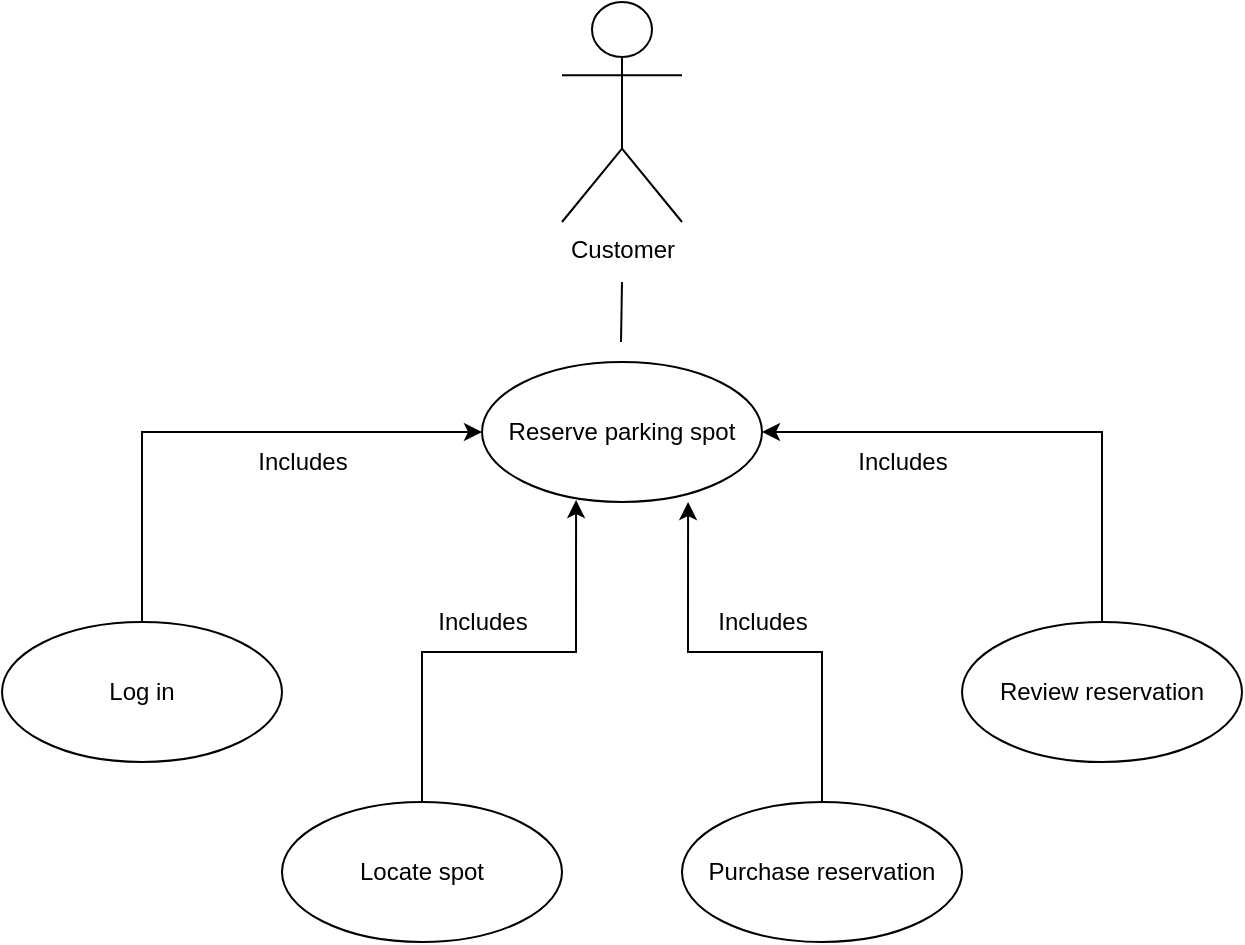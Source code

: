 <mxfile version="14.3.0" type="github">
  <diagram id="Rnuk8DPCOvYCJsGH0qAO" name="Page-1">
    <mxGraphModel dx="868" dy="482" grid="1" gridSize="10" guides="1" tooltips="1" connect="1" arrows="1" fold="1" page="1" pageScale="1" pageWidth="850" pageHeight="1100" math="0" shadow="0">
      <root>
        <mxCell id="0" />
        <mxCell id="1" parent="0" />
        <mxCell id="6Vmt0i7vHrysUuyEGdad-1" value="Customer" style="shape=umlActor;verticalLabelPosition=bottom;verticalAlign=top;html=1;" vertex="1" parent="1">
          <mxGeometry x="370" y="40" width="60" height="110" as="geometry" />
        </mxCell>
        <mxCell id="6Vmt0i7vHrysUuyEGdad-2" value="Reserve parking spot" style="ellipse;whiteSpace=wrap;html=1;" vertex="1" parent="1">
          <mxGeometry x="330" y="220" width="140" height="70" as="geometry" />
        </mxCell>
        <mxCell id="6Vmt0i7vHrysUuyEGdad-18" style="edgeStyle=orthogonalEdgeStyle;rounded=0;orthogonalLoop=1;jettySize=auto;html=1;exitX=0.5;exitY=0;exitDx=0;exitDy=0;entryX=0.336;entryY=0.986;entryDx=0;entryDy=0;entryPerimeter=0;" edge="1" parent="1" source="6Vmt0i7vHrysUuyEGdad-3" target="6Vmt0i7vHrysUuyEGdad-2">
          <mxGeometry relative="1" as="geometry" />
        </mxCell>
        <mxCell id="6Vmt0i7vHrysUuyEGdad-3" value="Locate spot" style="ellipse;whiteSpace=wrap;html=1;" vertex="1" parent="1">
          <mxGeometry x="230" y="440" width="140" height="70" as="geometry" />
        </mxCell>
        <mxCell id="6Vmt0i7vHrysUuyEGdad-17" style="edgeStyle=orthogonalEdgeStyle;rounded=0;orthogonalLoop=1;jettySize=auto;html=1;exitX=0.5;exitY=0;exitDx=0;exitDy=0;entryX=0.736;entryY=1;entryDx=0;entryDy=0;entryPerimeter=0;" edge="1" parent="1" source="6Vmt0i7vHrysUuyEGdad-4" target="6Vmt0i7vHrysUuyEGdad-2">
          <mxGeometry relative="1" as="geometry" />
        </mxCell>
        <mxCell id="6Vmt0i7vHrysUuyEGdad-4" value="Purchase reservation" style="ellipse;whiteSpace=wrap;html=1;" vertex="1" parent="1">
          <mxGeometry x="430" y="440" width="140" height="70" as="geometry" />
        </mxCell>
        <mxCell id="6Vmt0i7vHrysUuyEGdad-16" style="edgeStyle=orthogonalEdgeStyle;rounded=0;orthogonalLoop=1;jettySize=auto;html=1;exitX=0.5;exitY=0;exitDx=0;exitDy=0;entryX=1;entryY=0.5;entryDx=0;entryDy=0;" edge="1" parent="1" source="6Vmt0i7vHrysUuyEGdad-5" target="6Vmt0i7vHrysUuyEGdad-2">
          <mxGeometry relative="1" as="geometry" />
        </mxCell>
        <mxCell id="6Vmt0i7vHrysUuyEGdad-5" value="Review reservation" style="ellipse;whiteSpace=wrap;html=1;" vertex="1" parent="1">
          <mxGeometry x="570" y="350" width="140" height="70" as="geometry" />
        </mxCell>
        <mxCell id="6Vmt0i7vHrysUuyEGdad-9" value="Includes" style="text;html=1;align=center;verticalAlign=middle;resizable=0;points=[];autosize=1;" vertex="1" parent="1">
          <mxGeometry x="210" y="260" width="60" height="20" as="geometry" />
        </mxCell>
        <mxCell id="6Vmt0i7vHrysUuyEGdad-10" value="Includes" style="text;html=1;align=center;verticalAlign=middle;resizable=0;points=[];autosize=1;" vertex="1" parent="1">
          <mxGeometry x="510" y="260" width="60" height="20" as="geometry" />
        </mxCell>
        <mxCell id="6Vmt0i7vHrysUuyEGdad-11" value="Includes" style="text;html=1;align=center;verticalAlign=middle;resizable=0;points=[];autosize=1;" vertex="1" parent="1">
          <mxGeometry x="300" y="340" width="60" height="20" as="geometry" />
        </mxCell>
        <mxCell id="6Vmt0i7vHrysUuyEGdad-12" value="" style="endArrow=none;html=1;" edge="1" parent="1">
          <mxGeometry width="50" height="50" relative="1" as="geometry">
            <mxPoint x="399.5" y="210" as="sourcePoint" />
            <mxPoint x="400" y="180" as="targetPoint" />
          </mxGeometry>
        </mxCell>
        <mxCell id="6Vmt0i7vHrysUuyEGdad-15" style="edgeStyle=orthogonalEdgeStyle;rounded=0;orthogonalLoop=1;jettySize=auto;html=1;exitX=0.5;exitY=0;exitDx=0;exitDy=0;entryX=0;entryY=0.5;entryDx=0;entryDy=0;" edge="1" parent="1" source="6Vmt0i7vHrysUuyEGdad-13" target="6Vmt0i7vHrysUuyEGdad-2">
          <mxGeometry relative="1" as="geometry" />
        </mxCell>
        <mxCell id="6Vmt0i7vHrysUuyEGdad-13" value="Log in" style="ellipse;whiteSpace=wrap;html=1;" vertex="1" parent="1">
          <mxGeometry x="90" y="350" width="140" height="70" as="geometry" />
        </mxCell>
        <mxCell id="6Vmt0i7vHrysUuyEGdad-19" value="Includes" style="text;html=1;align=center;verticalAlign=middle;resizable=0;points=[];autosize=1;" vertex="1" parent="1">
          <mxGeometry x="440" y="340" width="60" height="20" as="geometry" />
        </mxCell>
      </root>
    </mxGraphModel>
  </diagram>
</mxfile>
